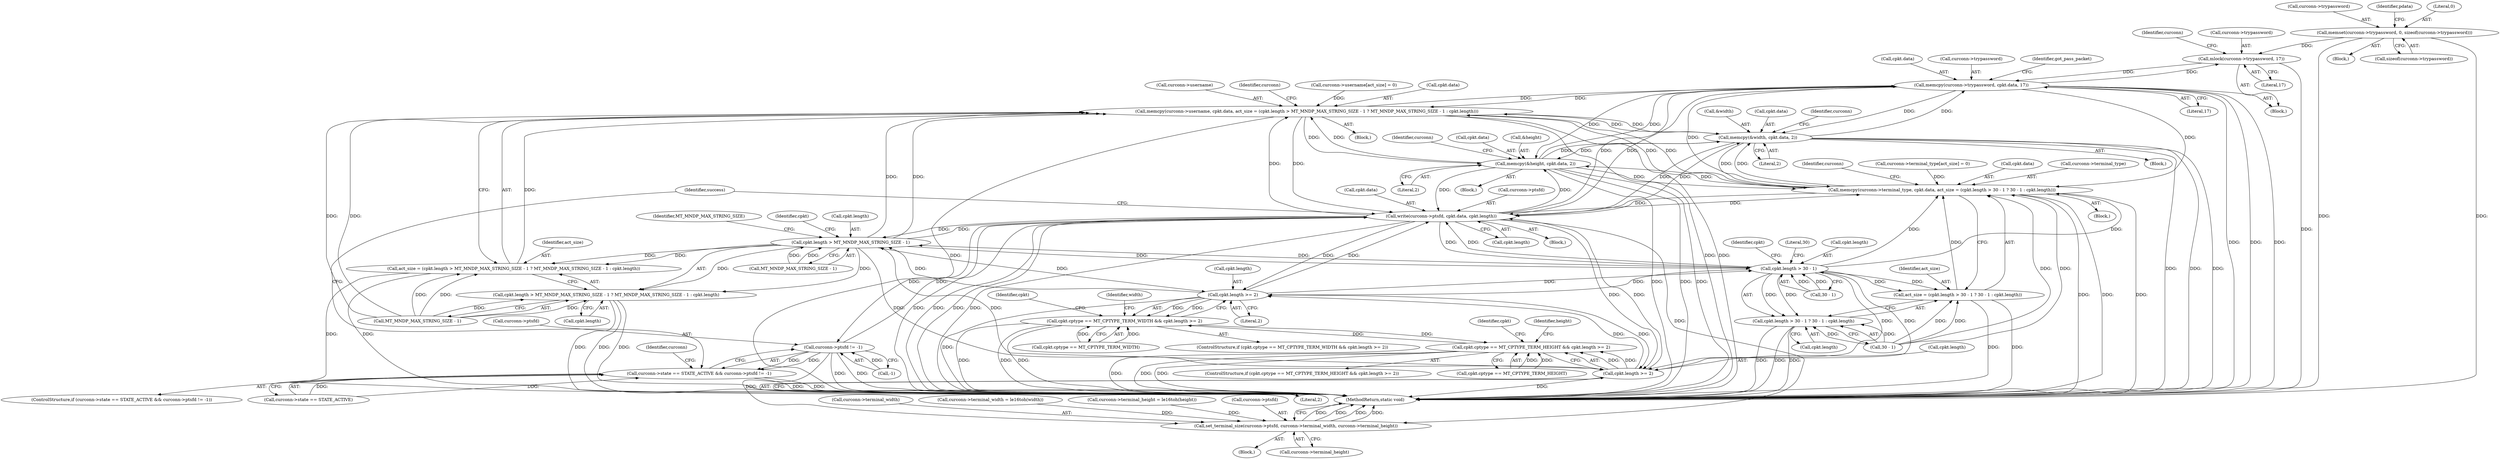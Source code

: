 digraph "0_MAC-Telnet_b69d11727d4f0f8cf719c79e3fb700f55ca03e9a_1@API" {
"1000189" [label="(Call,memset(curconn->trypassword, 0, sizeof(curconn->trypassword)))"];
"1000388" [label="(Call,mlock(curconn->trypassword, 17))"];
"1000393" [label="(Call,memcpy(curconn->trypassword, cpkt.data, 17))"];
"1000247" [label="(Call,memcpy(curconn->username, cpkt.data, act_size = (cpkt.length > MT_MNDP_MAX_STRING_SIZE - 1 ? MT_MNDP_MAX_STRING_SIZE - 1 : cpkt.length)))"];
"1000295" [label="(Call,memcpy(&width, cpkt.data, 2))"];
"1000326" [label="(Call,memcpy(&height, cpkt.data, 2))"];
"1000350" [label="(Call,memcpy(curconn->terminal_type, cpkt.data, act_size = (cpkt.length > 30 - 1 ? 30 - 1 : cpkt.length)))"];
"1000426" [label="(Call,write(curconn->ptsfd, cpkt.data, cpkt.length))"];
"1000257" [label="(Call,cpkt.length > MT_MNDP_MAX_STRING_SIZE - 1)"];
"1000254" [label="(Call,act_size = (cpkt.length > MT_MNDP_MAX_STRING_SIZE - 1 ? MT_MNDP_MAX_STRING_SIZE - 1 : cpkt.length))"];
"1000256" [label="(Call,cpkt.length > MT_MNDP_MAX_STRING_SIZE - 1 ? MT_MNDP_MAX_STRING_SIZE - 1 : cpkt.length)"];
"1000288" [label="(Call,cpkt.length >= 2)"];
"1000282" [label="(Call,cpkt.cptype == MT_CPTYPE_TERM_WIDTH && cpkt.length >= 2)"];
"1000313" [label="(Call,cpkt.cptype == MT_CPTYPE_TERM_HEIGHT && cpkt.length >= 2)"];
"1000319" [label="(Call,cpkt.length >= 2)"];
"1000360" [label="(Call,cpkt.length > 30 - 1)"];
"1000357" [label="(Call,act_size = (cpkt.length > 30 - 1 ? 30 - 1 : cpkt.length))"];
"1000359" [label="(Call,cpkt.length > 30 - 1 ? 30 - 1 : cpkt.length)"];
"1000419" [label="(Call,curconn->ptsfd != -1)"];
"1000413" [label="(Call,curconn->state == STATE_ACTIVE && curconn->ptsfd != -1)"];
"1000474" [label="(Call,set_terminal_size(curconn->ptsfd, curconn->terminal_width, curconn->terminal_height))"];
"1000376" [label="(Identifier,curconn)"];
"1000474" [label="(Call,set_terminal_size(curconn->ptsfd, curconn->terminal_width, curconn->terminal_height))"];
"1000402" [label="(Identifier,got_pass_packet)"];
"1000473" [label="(Block,)"];
"1000478" [label="(Call,curconn->terminal_width)"];
"1000295" [label="(Call,memcpy(&width, cpkt.data, 2))"];
"1000248" [label="(Call,curconn->username)"];
"1000395" [label="(Identifier,curconn)"];
"1000190" [label="(Call,curconn->trypassword)"];
"1000288" [label="(Call,cpkt.length >= 2)"];
"1000449" [label="(Identifier,success)"];
"1000164" [label="(Block,)"];
"1000267" [label="(Call,cpkt.length)"];
"1000301" [label="(Literal,2)"];
"1000392" [label="(Literal,17)"];
"1000273" [label="(Identifier,curconn)"];
"1000412" [label="(ControlStructure,if (curconn->state == STATE_ACTIVE && curconn->ptsfd != -1))"];
"1000326" [label="(Call,memcpy(&height, cpkt.data, 2))"];
"1000324" [label="(Block,)"];
"1000373" [label="(Call,curconn->terminal_type[act_size] = 0)"];
"1000281" [label="(ControlStructure,if (cpkt.cptype == MT_CPTYPE_TERM_WIDTH && cpkt.length >= 2))"];
"1000371" [label="(Identifier,cpkt)"];
"1000200" [label="(Identifier,pdata)"];
"1000316" [label="(Identifier,cpkt)"];
"1000189" [label="(Call,memset(curconn->trypassword, 0, sizeof(curconn->trypassword)))"];
"1000419" [label="(Call,curconn->ptsfd != -1)"];
"1000255" [label="(Identifier,act_size)"];
"1000296" [label="(Call,&width)"];
"1000312" [label="(ControlStructure,if (cpkt.cptype == MT_CPTYPE_TERM_HEIGHT && cpkt.length >= 2))"];
"1000298" [label="(Call,cpkt.data)"];
"1000264" [label="(Call,MT_MNDP_MAX_STRING_SIZE - 1)"];
"1000354" [label="(Call,cpkt.data)"];
"1000282" [label="(Call,cpkt.cptype == MT_CPTYPE_TERM_WIDTH && cpkt.length >= 2)"];
"1000414" [label="(Call,curconn->state == STATE_ACTIVE)"];
"1000265" [label="(Identifier,MT_MNDP_MAX_STRING_SIZE)"];
"1000302" [label="(Call,curconn->terminal_width = le16toh(width))"];
"1000481" [label="(Call,curconn->terminal_height)"];
"1000333" [label="(Call,curconn->terminal_height = le16toh(height))"];
"1000387" [label="(Block,)"];
"1000430" [label="(Call,cpkt.data)"];
"1000393" [label="(Call,memcpy(curconn->trypassword, cpkt.data, 17))"];
"1000349" [label="(Block,)"];
"1000304" [label="(Identifier,curconn)"];
"1000357" [label="(Call,act_size = (cpkt.length > 30 - 1 ? 30 - 1 : cpkt.length))"];
"1000427" [label="(Call,curconn->ptsfd)"];
"1000270" [label="(Call,curconn->username[act_size] = 0)"];
"1000397" [label="(Call,cpkt.data)"];
"1000319" [label="(Call,cpkt.length >= 2)"];
"1000428" [label="(Identifier,curconn)"];
"1000257" [label="(Call,cpkt.length > MT_MNDP_MAX_STRING_SIZE - 1)"];
"1000359" [label="(Call,cpkt.length > 30 - 1 ? 30 - 1 : cpkt.length)"];
"1000423" [label="(Call,-1)"];
"1000389" [label="(Call,curconn->trypassword)"];
"1000433" [label="(Call,cpkt.length)"];
"1000425" [label="(Block,)"];
"1000368" [label="(Literal,30)"];
"1000346" [label="(Identifier,cpkt)"];
"1000364" [label="(Call,30 - 1)"];
"1000335" [label="(Identifier,curconn)"];
"1000367" [label="(Call,30 - 1)"];
"1000320" [label="(Call,cpkt.length)"];
"1000283" [label="(Call,cpkt.cptype == MT_CPTYPE_TERM_WIDTH)"];
"1000388" [label="(Call,mlock(curconn->trypassword, 17))"];
"1000329" [label="(Call,cpkt.data)"];
"1000413" [label="(Call,curconn->state == STATE_ACTIVE && curconn->ptsfd != -1)"];
"1000289" [label="(Call,cpkt.length)"];
"1000251" [label="(Call,cpkt.data)"];
"1000475" [label="(Call,curconn->ptsfd)"];
"1000268" [label="(Identifier,cpkt)"];
"1000394" [label="(Call,curconn->trypassword)"];
"1000254" [label="(Call,act_size = (cpkt.length > MT_MNDP_MAX_STRING_SIZE - 1 ? MT_MNDP_MAX_STRING_SIZE - 1 : cpkt.length))"];
"1000256" [label="(Call,cpkt.length > MT_MNDP_MAX_STRING_SIZE - 1 ? MT_MNDP_MAX_STRING_SIZE - 1 : cpkt.length)"];
"1000358" [label="(Identifier,act_size)"];
"1000293" [label="(Block,)"];
"1000484" [label="(MethodReturn,static void)"];
"1000350" [label="(Call,memcpy(curconn->terminal_type, cpkt.data, act_size = (cpkt.length > 30 - 1 ? 30 - 1 : cpkt.length)))"];
"1000370" [label="(Call,cpkt.length)"];
"1000258" [label="(Call,cpkt.length)"];
"1000194" [label="(Call,sizeof(curconn->trypassword))"];
"1000420" [label="(Call,curconn->ptsfd)"];
"1000327" [label="(Call,&height)"];
"1000193" [label="(Literal,0)"];
"1000361" [label="(Call,cpkt.length)"];
"1000246" [label="(Block,)"];
"1000292" [label="(Literal,2)"];
"1000247" [label="(Call,memcpy(curconn->username, cpkt.data, act_size = (cpkt.length > MT_MNDP_MAX_STRING_SIZE - 1 ? MT_MNDP_MAX_STRING_SIZE - 1 : cpkt.length)))"];
"1000328" [label="(Identifier,height)"];
"1000323" [label="(Literal,2)"];
"1000261" [label="(Call,MT_MNDP_MAX_STRING_SIZE - 1)"];
"1000360" [label="(Call,cpkt.length > 30 - 1)"];
"1000314" [label="(Call,cpkt.cptype == MT_CPTYPE_TERM_HEIGHT)"];
"1000313" [label="(Call,cpkt.cptype == MT_CPTYPE_TERM_HEIGHT && cpkt.length >= 2)"];
"1000426" [label="(Call,write(curconn->ptsfd, cpkt.data, cpkt.length))"];
"1000332" [label="(Literal,2)"];
"1000351" [label="(Call,curconn->terminal_type)"];
"1000297" [label="(Identifier,width)"];
"1000400" [label="(Literal,17)"];
"1000189" -> "1000164"  [label="AST: "];
"1000189" -> "1000194"  [label="CFG: "];
"1000190" -> "1000189"  [label="AST: "];
"1000193" -> "1000189"  [label="AST: "];
"1000194" -> "1000189"  [label="AST: "];
"1000200" -> "1000189"  [label="CFG: "];
"1000189" -> "1000484"  [label="DDG: "];
"1000189" -> "1000484"  [label="DDG: "];
"1000189" -> "1000388"  [label="DDG: "];
"1000388" -> "1000387"  [label="AST: "];
"1000388" -> "1000392"  [label="CFG: "];
"1000389" -> "1000388"  [label="AST: "];
"1000392" -> "1000388"  [label="AST: "];
"1000395" -> "1000388"  [label="CFG: "];
"1000388" -> "1000484"  [label="DDG: "];
"1000393" -> "1000388"  [label="DDG: "];
"1000388" -> "1000393"  [label="DDG: "];
"1000393" -> "1000387"  [label="AST: "];
"1000393" -> "1000400"  [label="CFG: "];
"1000394" -> "1000393"  [label="AST: "];
"1000397" -> "1000393"  [label="AST: "];
"1000400" -> "1000393"  [label="AST: "];
"1000402" -> "1000393"  [label="CFG: "];
"1000393" -> "1000484"  [label="DDG: "];
"1000393" -> "1000484"  [label="DDG: "];
"1000393" -> "1000484"  [label="DDG: "];
"1000393" -> "1000247"  [label="DDG: "];
"1000393" -> "1000295"  [label="DDG: "];
"1000393" -> "1000326"  [label="DDG: "];
"1000393" -> "1000350"  [label="DDG: "];
"1000295" -> "1000393"  [label="DDG: "];
"1000247" -> "1000393"  [label="DDG: "];
"1000326" -> "1000393"  [label="DDG: "];
"1000350" -> "1000393"  [label="DDG: "];
"1000426" -> "1000393"  [label="DDG: "];
"1000393" -> "1000426"  [label="DDG: "];
"1000247" -> "1000246"  [label="AST: "];
"1000247" -> "1000254"  [label="CFG: "];
"1000248" -> "1000247"  [label="AST: "];
"1000251" -> "1000247"  [label="AST: "];
"1000254" -> "1000247"  [label="AST: "];
"1000273" -> "1000247"  [label="CFG: "];
"1000247" -> "1000484"  [label="DDG: "];
"1000247" -> "1000484"  [label="DDG: "];
"1000247" -> "1000484"  [label="DDG: "];
"1000270" -> "1000247"  [label="DDG: "];
"1000295" -> "1000247"  [label="DDG: "];
"1000326" -> "1000247"  [label="DDG: "];
"1000350" -> "1000247"  [label="DDG: "];
"1000426" -> "1000247"  [label="DDG: "];
"1000254" -> "1000247"  [label="DDG: "];
"1000264" -> "1000247"  [label="DDG: "];
"1000264" -> "1000247"  [label="DDG: "];
"1000257" -> "1000247"  [label="DDG: "];
"1000257" -> "1000247"  [label="DDG: "];
"1000247" -> "1000295"  [label="DDG: "];
"1000247" -> "1000326"  [label="DDG: "];
"1000247" -> "1000350"  [label="DDG: "];
"1000247" -> "1000426"  [label="DDG: "];
"1000295" -> "1000293"  [label="AST: "];
"1000295" -> "1000301"  [label="CFG: "];
"1000296" -> "1000295"  [label="AST: "];
"1000298" -> "1000295"  [label="AST: "];
"1000301" -> "1000295"  [label="AST: "];
"1000304" -> "1000295"  [label="CFG: "];
"1000295" -> "1000484"  [label="DDG: "];
"1000295" -> "1000484"  [label="DDG: "];
"1000295" -> "1000484"  [label="DDG: "];
"1000326" -> "1000295"  [label="DDG: "];
"1000350" -> "1000295"  [label="DDG: "];
"1000426" -> "1000295"  [label="DDG: "];
"1000295" -> "1000326"  [label="DDG: "];
"1000295" -> "1000350"  [label="DDG: "];
"1000295" -> "1000426"  [label="DDG: "];
"1000326" -> "1000324"  [label="AST: "];
"1000326" -> "1000332"  [label="CFG: "];
"1000327" -> "1000326"  [label="AST: "];
"1000329" -> "1000326"  [label="AST: "];
"1000332" -> "1000326"  [label="AST: "];
"1000335" -> "1000326"  [label="CFG: "];
"1000326" -> "1000484"  [label="DDG: "];
"1000326" -> "1000484"  [label="DDG: "];
"1000326" -> "1000484"  [label="DDG: "];
"1000350" -> "1000326"  [label="DDG: "];
"1000426" -> "1000326"  [label="DDG: "];
"1000326" -> "1000350"  [label="DDG: "];
"1000326" -> "1000426"  [label="DDG: "];
"1000350" -> "1000349"  [label="AST: "];
"1000350" -> "1000357"  [label="CFG: "];
"1000351" -> "1000350"  [label="AST: "];
"1000354" -> "1000350"  [label="AST: "];
"1000357" -> "1000350"  [label="AST: "];
"1000376" -> "1000350"  [label="CFG: "];
"1000350" -> "1000484"  [label="DDG: "];
"1000350" -> "1000484"  [label="DDG: "];
"1000350" -> "1000484"  [label="DDG: "];
"1000373" -> "1000350"  [label="DDG: "];
"1000426" -> "1000350"  [label="DDG: "];
"1000357" -> "1000350"  [label="DDG: "];
"1000360" -> "1000350"  [label="DDG: "];
"1000360" -> "1000350"  [label="DDG: "];
"1000367" -> "1000350"  [label="DDG: "];
"1000367" -> "1000350"  [label="DDG: "];
"1000350" -> "1000426"  [label="DDG: "];
"1000426" -> "1000425"  [label="AST: "];
"1000426" -> "1000433"  [label="CFG: "];
"1000427" -> "1000426"  [label="AST: "];
"1000430" -> "1000426"  [label="AST: "];
"1000433" -> "1000426"  [label="AST: "];
"1000449" -> "1000426"  [label="CFG: "];
"1000426" -> "1000484"  [label="DDG: "];
"1000426" -> "1000484"  [label="DDG: "];
"1000426" -> "1000484"  [label="DDG: "];
"1000426" -> "1000484"  [label="DDG: "];
"1000426" -> "1000257"  [label="DDG: "];
"1000426" -> "1000288"  [label="DDG: "];
"1000426" -> "1000319"  [label="DDG: "];
"1000426" -> "1000360"  [label="DDG: "];
"1000426" -> "1000419"  [label="DDG: "];
"1000419" -> "1000426"  [label="DDG: "];
"1000319" -> "1000426"  [label="DDG: "];
"1000288" -> "1000426"  [label="DDG: "];
"1000360" -> "1000426"  [label="DDG: "];
"1000257" -> "1000426"  [label="DDG: "];
"1000426" -> "1000474"  [label="DDG: "];
"1000257" -> "1000256"  [label="AST: "];
"1000257" -> "1000261"  [label="CFG: "];
"1000258" -> "1000257"  [label="AST: "];
"1000261" -> "1000257"  [label="AST: "];
"1000265" -> "1000257"  [label="CFG: "];
"1000268" -> "1000257"  [label="CFG: "];
"1000257" -> "1000254"  [label="DDG: "];
"1000257" -> "1000254"  [label="DDG: "];
"1000319" -> "1000257"  [label="DDG: "];
"1000288" -> "1000257"  [label="DDG: "];
"1000360" -> "1000257"  [label="DDG: "];
"1000261" -> "1000257"  [label="DDG: "];
"1000261" -> "1000257"  [label="DDG: "];
"1000257" -> "1000256"  [label="DDG: "];
"1000257" -> "1000256"  [label="DDG: "];
"1000257" -> "1000288"  [label="DDG: "];
"1000257" -> "1000319"  [label="DDG: "];
"1000257" -> "1000360"  [label="DDG: "];
"1000254" -> "1000256"  [label="CFG: "];
"1000255" -> "1000254"  [label="AST: "];
"1000256" -> "1000254"  [label="AST: "];
"1000254" -> "1000484"  [label="DDG: "];
"1000254" -> "1000484"  [label="DDG: "];
"1000264" -> "1000254"  [label="DDG: "];
"1000264" -> "1000254"  [label="DDG: "];
"1000256" -> "1000264"  [label="CFG: "];
"1000256" -> "1000267"  [label="CFG: "];
"1000264" -> "1000256"  [label="AST: "];
"1000267" -> "1000256"  [label="AST: "];
"1000256" -> "1000484"  [label="DDG: "];
"1000256" -> "1000484"  [label="DDG: "];
"1000256" -> "1000484"  [label="DDG: "];
"1000264" -> "1000256"  [label="DDG: "];
"1000264" -> "1000256"  [label="DDG: "];
"1000288" -> "1000282"  [label="AST: "];
"1000288" -> "1000292"  [label="CFG: "];
"1000289" -> "1000288"  [label="AST: "];
"1000292" -> "1000288"  [label="AST: "];
"1000282" -> "1000288"  [label="CFG: "];
"1000288" -> "1000484"  [label="DDG: "];
"1000288" -> "1000282"  [label="DDG: "];
"1000288" -> "1000282"  [label="DDG: "];
"1000319" -> "1000288"  [label="DDG: "];
"1000360" -> "1000288"  [label="DDG: "];
"1000288" -> "1000319"  [label="DDG: "];
"1000288" -> "1000360"  [label="DDG: "];
"1000282" -> "1000281"  [label="AST: "];
"1000282" -> "1000283"  [label="CFG: "];
"1000283" -> "1000282"  [label="AST: "];
"1000297" -> "1000282"  [label="CFG: "];
"1000316" -> "1000282"  [label="CFG: "];
"1000282" -> "1000484"  [label="DDG: "];
"1000282" -> "1000484"  [label="DDG: "];
"1000282" -> "1000484"  [label="DDG: "];
"1000283" -> "1000282"  [label="DDG: "];
"1000283" -> "1000282"  [label="DDG: "];
"1000313" -> "1000282"  [label="DDG: "];
"1000282" -> "1000313"  [label="DDG: "];
"1000313" -> "1000312"  [label="AST: "];
"1000313" -> "1000314"  [label="CFG: "];
"1000313" -> "1000319"  [label="CFG: "];
"1000314" -> "1000313"  [label="AST: "];
"1000319" -> "1000313"  [label="AST: "];
"1000328" -> "1000313"  [label="CFG: "];
"1000346" -> "1000313"  [label="CFG: "];
"1000313" -> "1000484"  [label="DDG: "];
"1000313" -> "1000484"  [label="DDG: "];
"1000313" -> "1000484"  [label="DDG: "];
"1000314" -> "1000313"  [label="DDG: "];
"1000314" -> "1000313"  [label="DDG: "];
"1000319" -> "1000313"  [label="DDG: "];
"1000319" -> "1000313"  [label="DDG: "];
"1000319" -> "1000323"  [label="CFG: "];
"1000320" -> "1000319"  [label="AST: "];
"1000323" -> "1000319"  [label="AST: "];
"1000319" -> "1000484"  [label="DDG: "];
"1000360" -> "1000319"  [label="DDG: "];
"1000319" -> "1000360"  [label="DDG: "];
"1000360" -> "1000359"  [label="AST: "];
"1000360" -> "1000364"  [label="CFG: "];
"1000361" -> "1000360"  [label="AST: "];
"1000364" -> "1000360"  [label="AST: "];
"1000368" -> "1000360"  [label="CFG: "];
"1000371" -> "1000360"  [label="CFG: "];
"1000360" -> "1000357"  [label="DDG: "];
"1000360" -> "1000357"  [label="DDG: "];
"1000364" -> "1000360"  [label="DDG: "];
"1000364" -> "1000360"  [label="DDG: "];
"1000360" -> "1000359"  [label="DDG: "];
"1000360" -> "1000359"  [label="DDG: "];
"1000357" -> "1000359"  [label="CFG: "];
"1000358" -> "1000357"  [label="AST: "];
"1000359" -> "1000357"  [label="AST: "];
"1000357" -> "1000484"  [label="DDG: "];
"1000357" -> "1000484"  [label="DDG: "];
"1000367" -> "1000357"  [label="DDG: "];
"1000367" -> "1000357"  [label="DDG: "];
"1000359" -> "1000367"  [label="CFG: "];
"1000359" -> "1000370"  [label="CFG: "];
"1000367" -> "1000359"  [label="AST: "];
"1000370" -> "1000359"  [label="AST: "];
"1000359" -> "1000484"  [label="DDG: "];
"1000359" -> "1000484"  [label="DDG: "];
"1000359" -> "1000484"  [label="DDG: "];
"1000367" -> "1000359"  [label="DDG: "];
"1000367" -> "1000359"  [label="DDG: "];
"1000419" -> "1000413"  [label="AST: "];
"1000419" -> "1000423"  [label="CFG: "];
"1000420" -> "1000419"  [label="AST: "];
"1000423" -> "1000419"  [label="AST: "];
"1000413" -> "1000419"  [label="CFG: "];
"1000419" -> "1000484"  [label="DDG: "];
"1000419" -> "1000484"  [label="DDG: "];
"1000419" -> "1000413"  [label="DDG: "];
"1000419" -> "1000413"  [label="DDG: "];
"1000423" -> "1000419"  [label="DDG: "];
"1000419" -> "1000474"  [label="DDG: "];
"1000413" -> "1000412"  [label="AST: "];
"1000413" -> "1000414"  [label="CFG: "];
"1000414" -> "1000413"  [label="AST: "];
"1000428" -> "1000413"  [label="CFG: "];
"1000449" -> "1000413"  [label="CFG: "];
"1000413" -> "1000484"  [label="DDG: "];
"1000413" -> "1000484"  [label="DDG: "];
"1000414" -> "1000413"  [label="DDG: "];
"1000414" -> "1000413"  [label="DDG: "];
"1000474" -> "1000473"  [label="AST: "];
"1000474" -> "1000481"  [label="CFG: "];
"1000475" -> "1000474"  [label="AST: "];
"1000478" -> "1000474"  [label="AST: "];
"1000481" -> "1000474"  [label="AST: "];
"1000484" -> "1000474"  [label="CFG: "];
"1000474" -> "1000484"  [label="DDG: "];
"1000474" -> "1000484"  [label="DDG: "];
"1000474" -> "1000484"  [label="DDG: "];
"1000474" -> "1000484"  [label="DDG: "];
"1000302" -> "1000474"  [label="DDG: "];
"1000333" -> "1000474"  [label="DDG: "];
}
